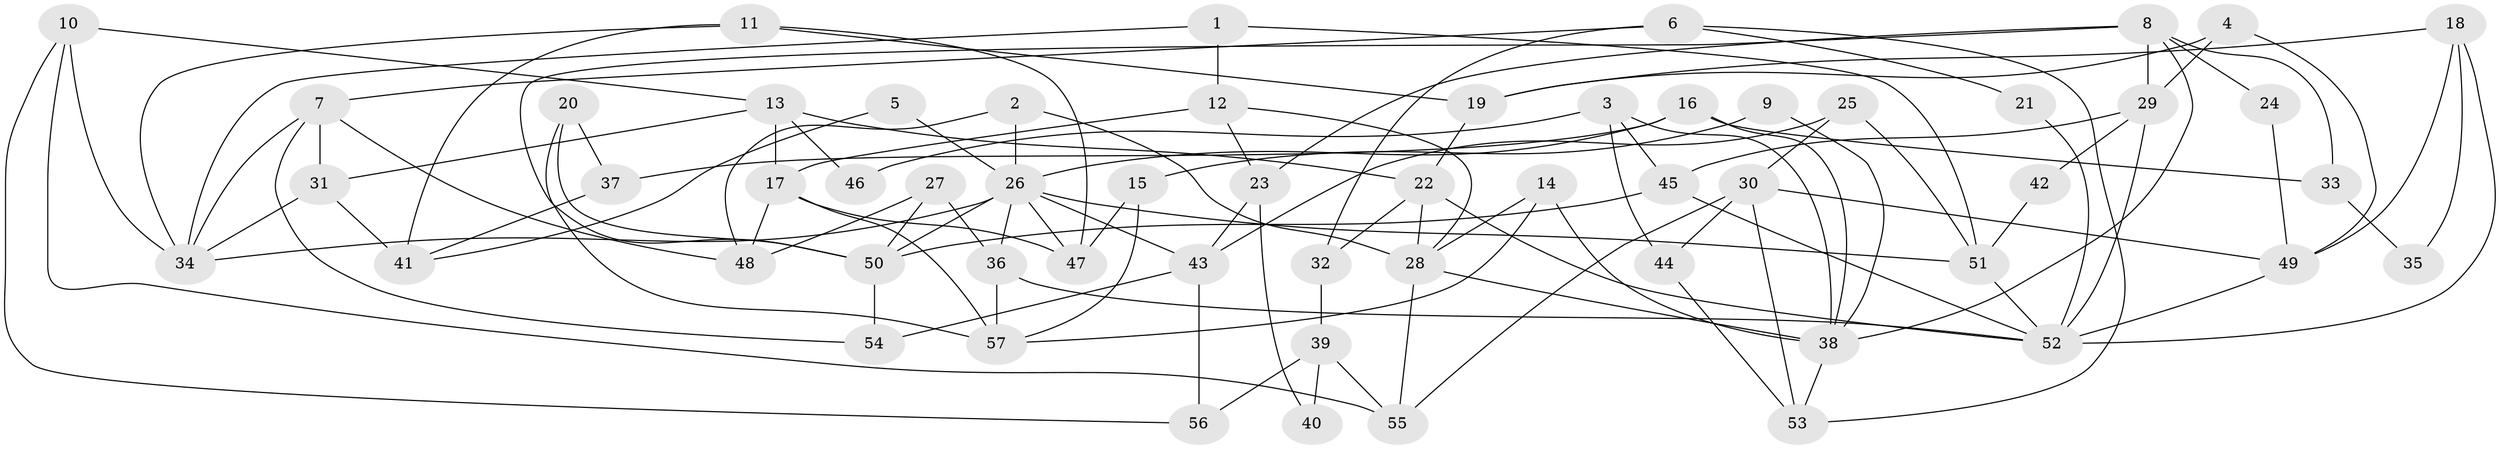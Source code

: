 // coarse degree distribution, {6: 0.1282051282051282, 7: 0.07692307692307693, 9: 0.05128205128205128, 5: 0.1794871794871795, 2: 0.15384615384615385, 4: 0.1794871794871795, 8: 0.02564102564102564, 3: 0.1794871794871795, 13: 0.02564102564102564}
// Generated by graph-tools (version 1.1) at 2025/52/02/27/25 19:52:06]
// undirected, 57 vertices, 114 edges
graph export_dot {
graph [start="1"]
  node [color=gray90,style=filled];
  1;
  2;
  3;
  4;
  5;
  6;
  7;
  8;
  9;
  10;
  11;
  12;
  13;
  14;
  15;
  16;
  17;
  18;
  19;
  20;
  21;
  22;
  23;
  24;
  25;
  26;
  27;
  28;
  29;
  30;
  31;
  32;
  33;
  34;
  35;
  36;
  37;
  38;
  39;
  40;
  41;
  42;
  43;
  44;
  45;
  46;
  47;
  48;
  49;
  50;
  51;
  52;
  53;
  54;
  55;
  56;
  57;
  1 -- 51;
  1 -- 34;
  1 -- 12;
  2 -- 48;
  2 -- 26;
  2 -- 28;
  3 -- 45;
  3 -- 38;
  3 -- 44;
  3 -- 46;
  4 -- 49;
  4 -- 29;
  4 -- 19;
  5 -- 41;
  5 -- 26;
  6 -- 32;
  6 -- 53;
  6 -- 7;
  6 -- 21;
  7 -- 34;
  7 -- 31;
  7 -- 48;
  7 -- 54;
  8 -- 50;
  8 -- 29;
  8 -- 23;
  8 -- 24;
  8 -- 33;
  8 -- 38;
  9 -- 15;
  9 -- 38;
  10 -- 13;
  10 -- 34;
  10 -- 55;
  10 -- 56;
  11 -- 47;
  11 -- 19;
  11 -- 34;
  11 -- 41;
  12 -- 28;
  12 -- 17;
  12 -- 23;
  13 -- 17;
  13 -- 31;
  13 -- 22;
  13 -- 46;
  14 -- 28;
  14 -- 57;
  14 -- 38;
  15 -- 57;
  15 -- 47;
  16 -- 26;
  16 -- 38;
  16 -- 33;
  16 -- 37;
  17 -- 57;
  17 -- 47;
  17 -- 48;
  18 -- 52;
  18 -- 19;
  18 -- 35;
  18 -- 49;
  19 -- 22;
  20 -- 37;
  20 -- 50;
  20 -- 57;
  21 -- 52;
  22 -- 28;
  22 -- 32;
  22 -- 52;
  23 -- 40;
  23 -- 43;
  24 -- 49;
  25 -- 51;
  25 -- 30;
  25 -- 43;
  26 -- 43;
  26 -- 36;
  26 -- 34;
  26 -- 47;
  26 -- 50;
  26 -- 51;
  27 -- 50;
  27 -- 48;
  27 -- 36;
  28 -- 38;
  28 -- 55;
  29 -- 52;
  29 -- 45;
  29 -- 42;
  30 -- 44;
  30 -- 55;
  30 -- 49;
  30 -- 53;
  31 -- 34;
  31 -- 41;
  32 -- 39;
  33 -- 35;
  36 -- 52;
  36 -- 57;
  37 -- 41;
  38 -- 53;
  39 -- 56;
  39 -- 55;
  39 -- 40;
  42 -- 51;
  43 -- 54;
  43 -- 56;
  44 -- 53;
  45 -- 50;
  45 -- 52;
  49 -- 52;
  50 -- 54;
  51 -- 52;
}
